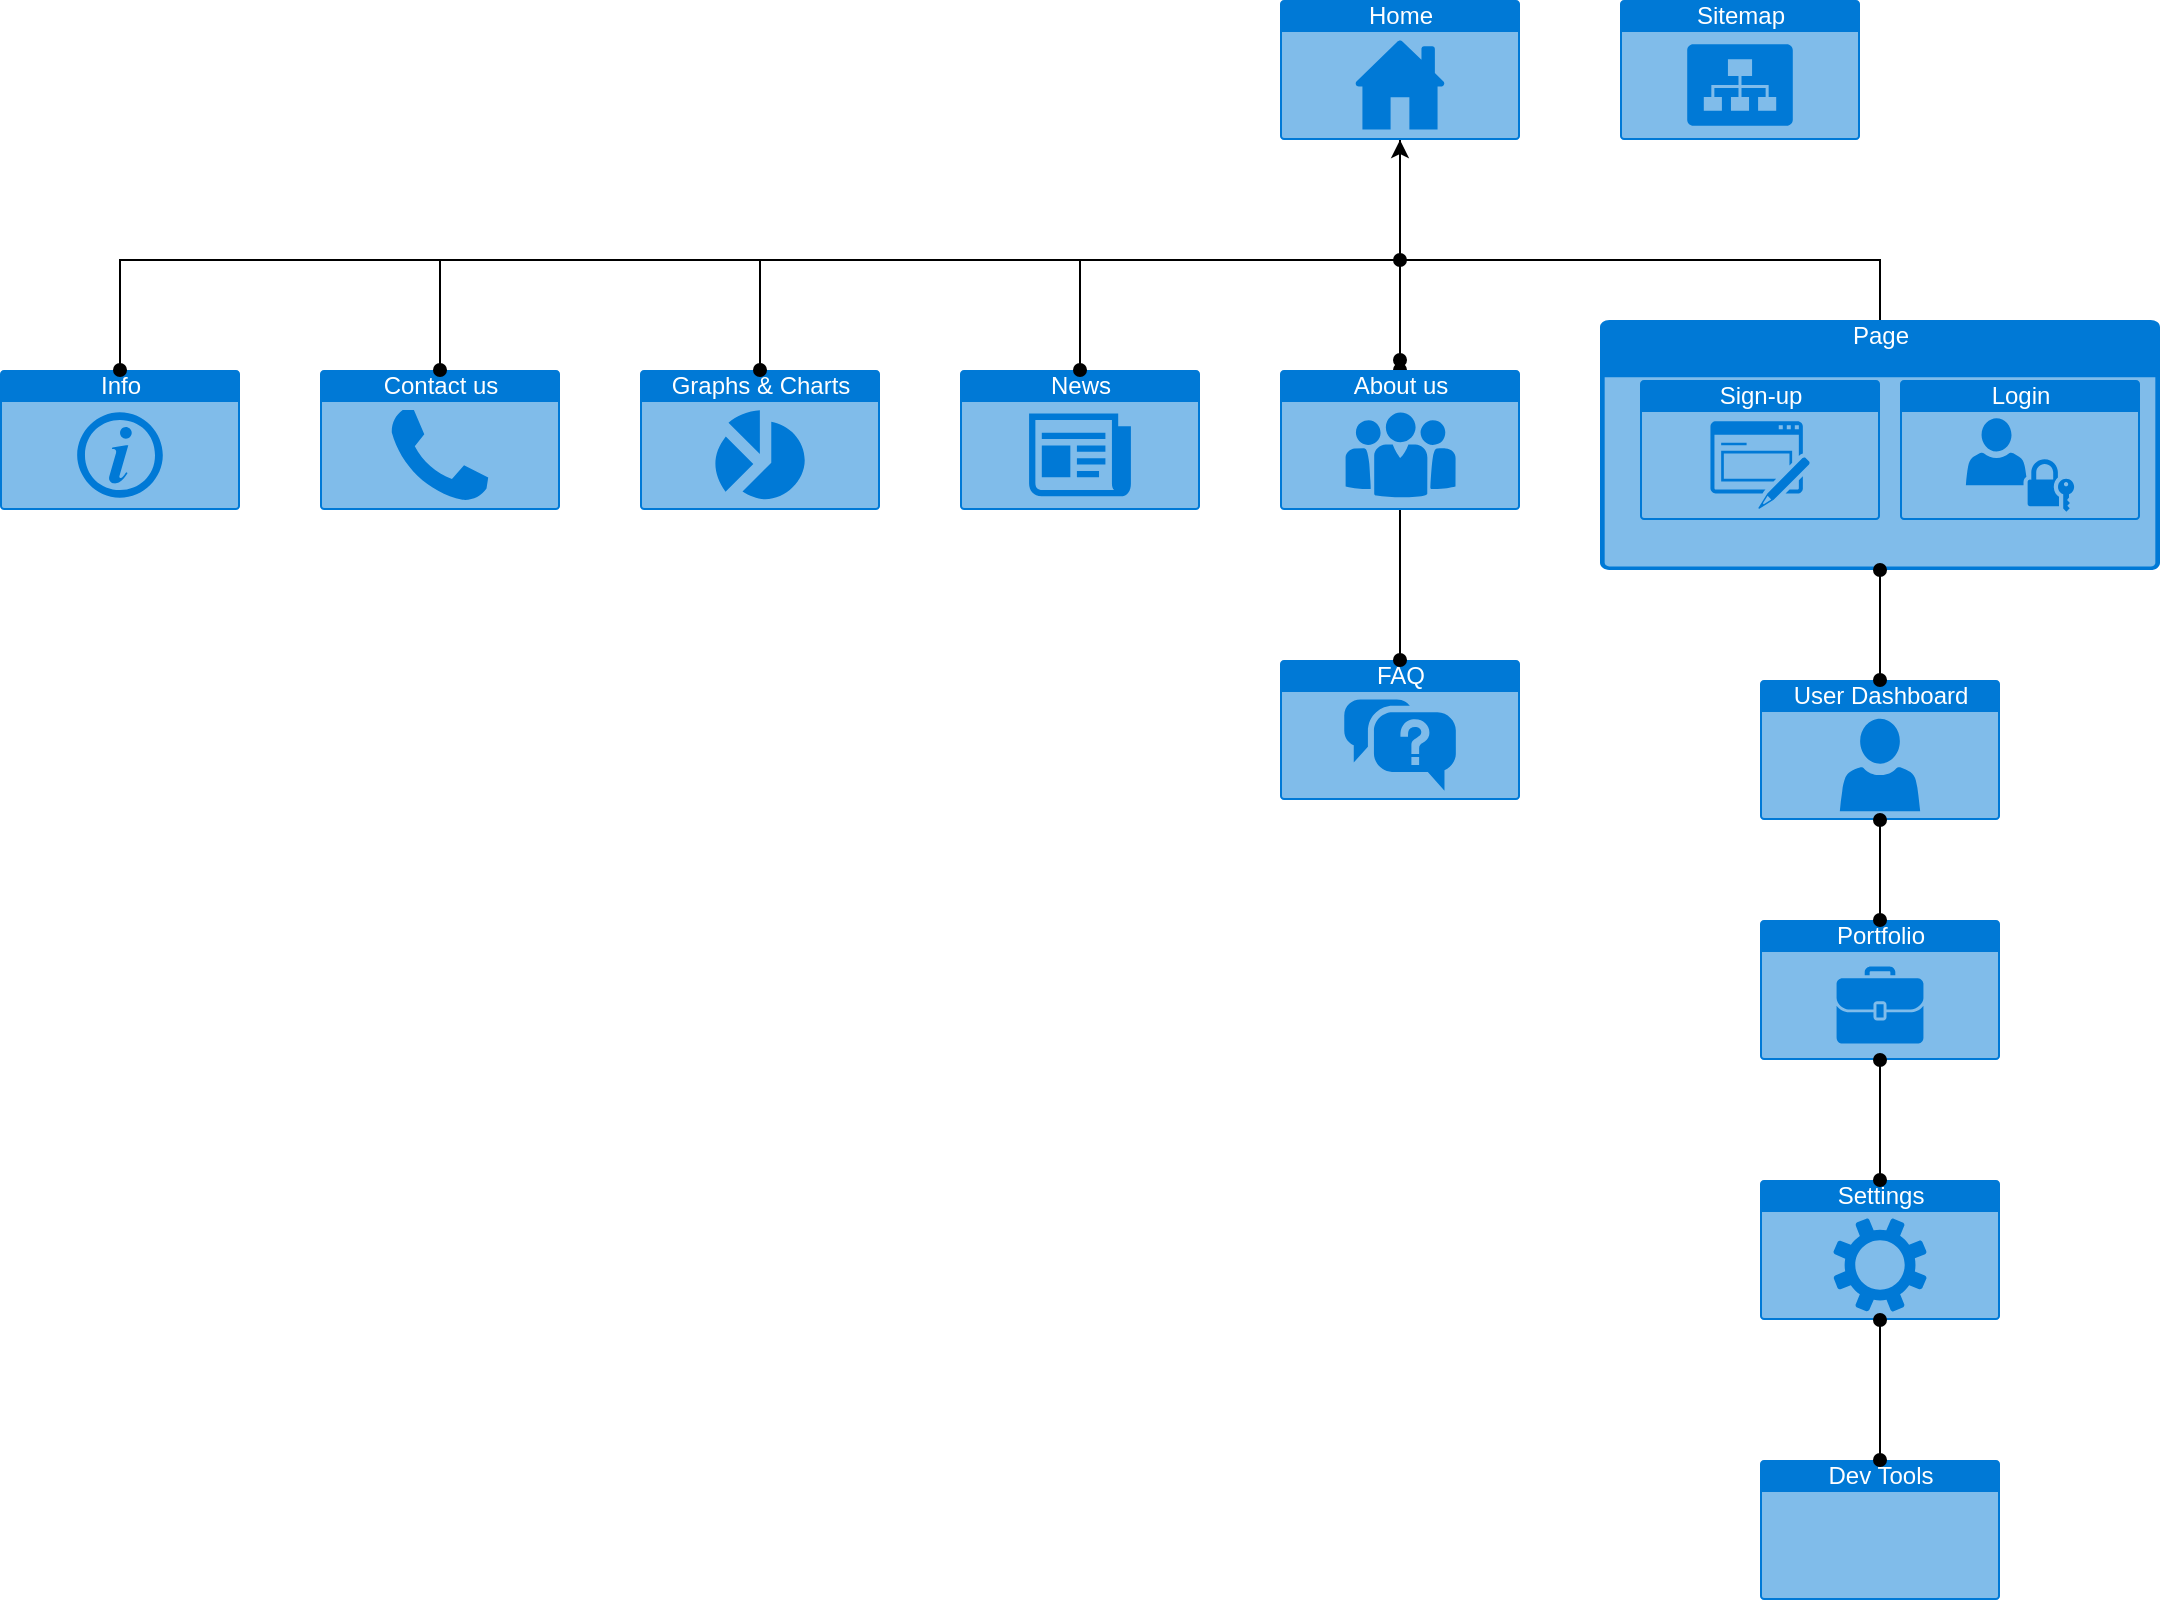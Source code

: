 <mxfile version="20.3.0" type="device"><diagram id="7n2761xIBc8QjsJy_3U8" name="Page-1"><mxGraphModel dx="2068" dy="865" grid="0" gridSize="10" guides="1" tooltips="1" connect="1" arrows="1" fold="1" page="1" pageScale="1" pageWidth="850" pageHeight="1100" math="0" shadow="0"><root><mxCell id="0"/><mxCell id="1" parent="0"/><mxCell id="jIoQNe4ctB_Da90Vcm4r-43" value="Page" style="html=1;strokeColor=none;fillColor=#0079D6;labelPosition=center;verticalLabelPosition=middle;verticalAlign=top;align=center;fontSize=12;outlineConnect=0;spacingTop=-6;fontColor=#FFFFFF;sketch=0;shape=mxgraph.sitemap.page;" vertex="1" parent="1"><mxGeometry x="550" y="180" width="280" height="125" as="geometry"/></mxCell><mxCell id="jIoQNe4ctB_Da90Vcm4r-18" value="Dev Tools" style="html=1;strokeColor=none;fillColor=#0079D6;labelPosition=center;verticalLabelPosition=middle;verticalAlign=top;align=center;fontSize=12;outlineConnect=0;spacingTop=-6;fontColor=#FFFFFF;sketch=0;shape=mxgraph.sitemap.page;" vertex="1" parent="1"><mxGeometry x="630" y="750" width="120" height="70" as="geometry"/></mxCell><mxCell id="jIoQNe4ctB_Da90Vcm4r-28" value="News" style="html=1;strokeColor=none;fillColor=#0079D6;labelPosition=center;verticalLabelPosition=middle;verticalAlign=top;align=center;fontSize=12;outlineConnect=0;spacingTop=-6;fontColor=#FFFFFF;sketch=0;shape=mxgraph.sitemap.news;" vertex="1" parent="1"><mxGeometry x="230" y="205" width="120" height="70" as="geometry"/></mxCell><mxCell id="jIoQNe4ctB_Da90Vcm4r-29" value="Graphs &amp;amp; Charts" style="html=1;strokeColor=none;fillColor=#0079D6;labelPosition=center;verticalLabelPosition=middle;verticalAlign=top;align=center;fontSize=12;outlineConnect=0;spacingTop=-6;fontColor=#FFFFFF;sketch=0;shape=mxgraph.sitemap.chart;" vertex="1" parent="1"><mxGeometry x="70" y="205" width="120" height="70" as="geometry"/></mxCell><mxCell id="jIoQNe4ctB_Da90Vcm4r-31" value="Login" style="html=1;strokeColor=none;fillColor=#0079D6;labelPosition=center;verticalLabelPosition=middle;verticalAlign=top;align=center;fontSize=12;outlineConnect=0;spacingTop=-6;fontColor=#FFFFFF;sketch=0;shape=mxgraph.sitemap.login;" vertex="1" parent="1"><mxGeometry x="700" y="210" width="120" height="70" as="geometry"/></mxCell><mxCell id="jIoQNe4ctB_Da90Vcm4r-59" value="" style="edgeStyle=orthogonalEdgeStyle;rounded=0;orthogonalLoop=1;jettySize=auto;html=1;startArrow=oval;startFill=1;" edge="1" parent="1" source="jIoQNe4ctB_Da90Vcm4r-32"><mxGeometry relative="1" as="geometry"><mxPoint x="450" y="90" as="targetPoint"/></mxGeometry></mxCell><mxCell id="jIoQNe4ctB_Da90Vcm4r-32" value="About us" style="html=1;strokeColor=none;fillColor=#0079D6;labelPosition=center;verticalLabelPosition=middle;verticalAlign=top;align=center;fontSize=12;outlineConnect=0;spacingTop=-6;fontColor=#FFFFFF;sketch=0;shape=mxgraph.sitemap.about_us;" vertex="1" parent="1"><mxGeometry x="390" y="205" width="120" height="70" as="geometry"/></mxCell><mxCell id="jIoQNe4ctB_Da90Vcm4r-33" value="FAQ" style="html=1;strokeColor=none;fillColor=#0079D6;labelPosition=center;verticalLabelPosition=middle;verticalAlign=top;align=center;fontSize=12;outlineConnect=0;spacingTop=-6;fontColor=#FFFFFF;sketch=0;shape=mxgraph.sitemap.faq;" vertex="1" parent="1"><mxGeometry x="390" y="350" width="120" height="70" as="geometry"/></mxCell><mxCell id="jIoQNe4ctB_Da90Vcm4r-39" value="Sign-up" style="html=1;strokeColor=none;fillColor=#0079D6;labelPosition=center;verticalLabelPosition=middle;verticalAlign=top;align=center;fontSize=12;outlineConnect=0;spacingTop=-6;fontColor=#FFFFFF;sketch=0;shape=mxgraph.sitemap.form;" vertex="1" parent="1"><mxGeometry x="570" y="210" width="120" height="70" as="geometry"/></mxCell><mxCell id="jIoQNe4ctB_Da90Vcm4r-45" value="Portfolio" style="html=1;strokeColor=none;fillColor=#0079D6;labelPosition=center;verticalLabelPosition=middle;verticalAlign=top;align=center;fontSize=12;outlineConnect=0;spacingTop=-6;fontColor=#FFFFFF;sketch=0;shape=mxgraph.sitemap.portfolio;" vertex="1" parent="1"><mxGeometry x="630" y="480" width="120" height="70" as="geometry"/></mxCell><mxCell id="jIoQNe4ctB_Da90Vcm4r-46" value="Settings" style="html=1;strokeColor=none;fillColor=#0079D6;labelPosition=center;verticalLabelPosition=middle;verticalAlign=top;align=center;fontSize=12;outlineConnect=0;spacingTop=-6;fontColor=#FFFFFF;sketch=0;shape=mxgraph.sitemap.settings;backgroundOutline=0;" vertex="1" parent="1"><mxGeometry x="630" y="610" width="120" height="70" as="geometry"/></mxCell><mxCell id="jIoQNe4ctB_Da90Vcm4r-47" value="Contact us" style="html=1;strokeColor=none;fillColor=#0079D6;labelPosition=center;verticalLabelPosition=middle;verticalAlign=top;align=center;fontSize=12;outlineConnect=0;spacingTop=-6;fontColor=#FFFFFF;sketch=0;shape=mxgraph.sitemap.contact_us;" vertex="1" parent="1"><mxGeometry x="-90" y="205" width="120" height="70" as="geometry"/></mxCell><mxCell id="jIoQNe4ctB_Da90Vcm4r-51" value="" style="endArrow=none;html=1;rounded=0;startArrow=oval;startFill=1;" edge="1" parent="1"><mxGeometry width="50" height="50" relative="1" as="geometry"><mxPoint x="450" y="200" as="sourcePoint"/><mxPoint x="450" y="90" as="targetPoint"/></mxGeometry></mxCell><mxCell id="jIoQNe4ctB_Da90Vcm4r-54" value="" style="endArrow=none;html=1;rounded=0;edgeStyle=elbowEdgeStyle;entryX=0.5;entryY=0;entryDx=0;entryDy=0;entryPerimeter=0;startArrow=oval;startFill=1;" edge="1" parent="1" target="jIoQNe4ctB_Da90Vcm4r-43"><mxGeometry width="50" height="50" relative="1" as="geometry"><mxPoint x="450" y="150" as="sourcePoint"/><mxPoint x="500" y="160" as="targetPoint"/><Array as="points"><mxPoint x="690" y="150"/></Array></mxGeometry></mxCell><mxCell id="jIoQNe4ctB_Da90Vcm4r-56" value="" style="endArrow=none;html=1;rounded=0;edgeStyle=orthogonalEdgeStyle;exitX=0.5;exitY=0;exitDx=0;exitDy=0;exitPerimeter=0;startArrow=oval;startFill=1;" edge="1" parent="1" source="jIoQNe4ctB_Da90Vcm4r-28"><mxGeometry width="50" height="50" relative="1" as="geometry"><mxPoint x="400" y="200" as="sourcePoint"/><mxPoint x="450" y="150" as="targetPoint"/><Array as="points"><mxPoint x="290" y="150"/></Array></mxGeometry></mxCell><mxCell id="jIoQNe4ctB_Da90Vcm4r-57" value="" style="endArrow=none;html=1;rounded=0;edgeStyle=orthogonalEdgeStyle;exitX=0.5;exitY=0;exitDx=0;exitDy=0;exitPerimeter=0;startArrow=oval;startFill=1;" edge="1" parent="1"><mxGeometry width="50" height="50" relative="1" as="geometry"><mxPoint x="130" y="205" as="sourcePoint"/><mxPoint x="290" y="150" as="targetPoint"/><Array as="points"><mxPoint x="130" y="150"/></Array></mxGeometry></mxCell><mxCell id="jIoQNe4ctB_Da90Vcm4r-58" value="" style="endArrow=none;html=1;rounded=0;edgeStyle=orthogonalEdgeStyle;exitX=0.5;exitY=0;exitDx=0;exitDy=0;exitPerimeter=0;startArrow=oval;startFill=1;" edge="1" parent="1"><mxGeometry width="50" height="50" relative="1" as="geometry"><mxPoint x="-30" y="205" as="sourcePoint"/><mxPoint x="130" y="150" as="targetPoint"/><Array as="points"><mxPoint x="-30" y="150"/></Array></mxGeometry></mxCell><mxCell id="jIoQNe4ctB_Da90Vcm4r-60" value="" style="endArrow=none;html=1;rounded=0;startArrow=oval;startFill=1;entryX=0.5;entryY=1;entryDx=0;entryDy=0;entryPerimeter=0;" edge="1" parent="1" target="jIoQNe4ctB_Da90Vcm4r-32"><mxGeometry width="50" height="50" relative="1" as="geometry"><mxPoint x="450" y="350" as="sourcePoint"/><mxPoint x="449.5" y="300" as="targetPoint"/></mxGeometry></mxCell><mxCell id="jIoQNe4ctB_Da90Vcm4r-71" value="User Dashboard" style="html=1;strokeColor=none;fillColor=#0079D6;labelPosition=center;verticalLabelPosition=middle;verticalAlign=top;align=center;fontSize=12;outlineConnect=0;spacingTop=-6;fontColor=#FFFFFF;sketch=0;shape=mxgraph.sitemap.user;" vertex="1" parent="1"><mxGeometry x="630" y="360" width="120" height="70" as="geometry"/></mxCell><mxCell id="jIoQNe4ctB_Da90Vcm4r-72" value="Sitemap" style="html=1;strokeColor=none;fillColor=#0079D6;labelPosition=center;verticalLabelPosition=middle;verticalAlign=top;align=center;fontSize=12;outlineConnect=0;spacingTop=-6;fontColor=#FFFFFF;sketch=0;shape=mxgraph.sitemap.sitemap;" vertex="1" parent="1"><mxGeometry x="560" y="20" width="120" height="70" as="geometry"/></mxCell><mxCell id="jIoQNe4ctB_Da90Vcm4r-73" value="Home" style="html=1;strokeColor=none;fillColor=#0079D6;labelPosition=center;verticalLabelPosition=middle;verticalAlign=top;align=center;fontSize=12;outlineConnect=0;spacingTop=-6;fontColor=#FFFFFF;sketch=0;shape=mxgraph.sitemap.home;" vertex="1" parent="1"><mxGeometry x="390" y="20" width="120" height="70" as="geometry"/></mxCell><mxCell id="jIoQNe4ctB_Da90Vcm4r-74" value="" style="endArrow=oval;html=1;rounded=0;startArrow=oval;startFill=1;endFill=1;" edge="1" parent="1" source="jIoQNe4ctB_Da90Vcm4r-71"><mxGeometry width="50" height="50" relative="1" as="geometry"><mxPoint x="640" y="355" as="sourcePoint"/><mxPoint x="690" y="305" as="targetPoint"/></mxGeometry></mxCell><mxCell id="jIoQNe4ctB_Da90Vcm4r-75" value="" style="endArrow=oval;html=1;rounded=0;startArrow=oval;startFill=1;endFill=1;exitX=0.5;exitY=0;exitDx=0;exitDy=0;exitPerimeter=0;" edge="1" parent="1" source="jIoQNe4ctB_Da90Vcm4r-45"><mxGeometry width="50" height="50" relative="1" as="geometry"><mxPoint x="689.17" y="475" as="sourcePoint"/><mxPoint x="690" y="430" as="targetPoint"/></mxGeometry></mxCell><mxCell id="jIoQNe4ctB_Da90Vcm4r-76" value="" style="endArrow=oval;html=1;rounded=0;startArrow=oval;startFill=1;endFill=1;exitX=0.5;exitY=0;exitDx=0;exitDy=0;exitPerimeter=0;" edge="1" parent="1" source="jIoQNe4ctB_Da90Vcm4r-46"><mxGeometry width="50" height="50" relative="1" as="geometry"><mxPoint x="690.17" y="590" as="sourcePoint"/><mxPoint x="690" y="550" as="targetPoint"/></mxGeometry></mxCell><mxCell id="jIoQNe4ctB_Da90Vcm4r-77" value="" style="endArrow=oval;html=1;rounded=0;startArrow=oval;startFill=1;endFill=1;exitX=0.5;exitY=0;exitDx=0;exitDy=0;exitPerimeter=0;" edge="1" parent="1" source="jIoQNe4ctB_Da90Vcm4r-18"><mxGeometry width="50" height="50" relative="1" as="geometry"><mxPoint x="690" y="730" as="sourcePoint"/><mxPoint x="690" y="680" as="targetPoint"/></mxGeometry></mxCell><mxCell id="jIoQNe4ctB_Da90Vcm4r-78" value="Info" style="html=1;strokeColor=none;fillColor=#0079D6;labelPosition=center;verticalLabelPosition=middle;verticalAlign=top;align=center;fontSize=12;outlineConnect=0;spacingTop=-6;fontColor=#FFFFFF;sketch=0;shape=mxgraph.sitemap.info;" vertex="1" parent="1"><mxGeometry x="-250" y="205" width="120" height="70" as="geometry"/></mxCell><mxCell id="jIoQNe4ctB_Da90Vcm4r-79" value="" style="endArrow=none;html=1;rounded=0;edgeStyle=orthogonalEdgeStyle;exitX=0.5;exitY=0;exitDx=0;exitDy=0;exitPerimeter=0;startArrow=oval;startFill=1;" edge="1" parent="1"><mxGeometry width="50" height="50" relative="1" as="geometry"><mxPoint x="-190" y="205" as="sourcePoint"/><mxPoint x="-30" y="150" as="targetPoint"/><Array as="points"><mxPoint x="-190" y="150"/></Array></mxGeometry></mxCell></root></mxGraphModel></diagram></mxfile>